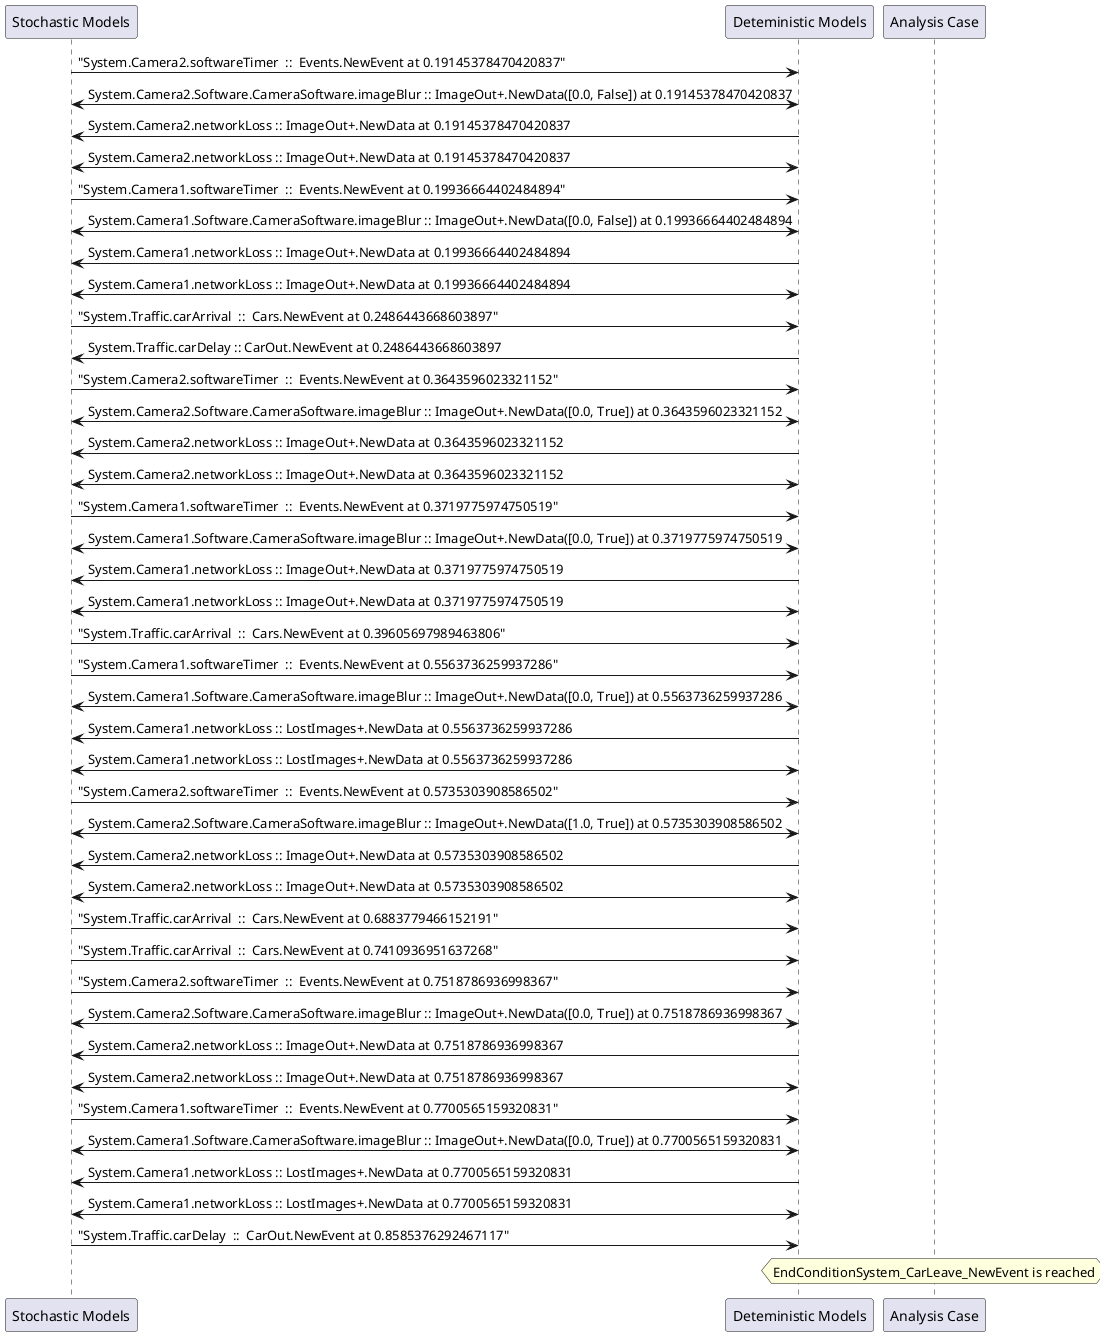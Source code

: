 
	@startuml
	participant "Stochastic Models" as stochmodel
	participant "Deteministic Models" as detmodel
	participant "Analysis Case" as analysis
	{18421_stop} stochmodel -> detmodel : "System.Camera2.softwareTimer  ::  Events.NewEvent at 0.19145378470420837"
detmodel <-> stochmodel : System.Camera2.Software.CameraSoftware.imageBlur :: ImageOut+.NewData([0.0, False]) at 0.19145378470420837
detmodel -> stochmodel : System.Camera2.networkLoss :: ImageOut+.NewData at 0.19145378470420837
detmodel <-> stochmodel : System.Camera2.networkLoss :: ImageOut+.NewData at 0.19145378470420837
{18405_stop} stochmodel -> detmodel : "System.Camera1.softwareTimer  ::  Events.NewEvent at 0.19936664402484894"
detmodel <-> stochmodel : System.Camera1.Software.CameraSoftware.imageBlur :: ImageOut+.NewData([0.0, False]) at 0.19936664402484894
detmodel -> stochmodel : System.Camera1.networkLoss :: ImageOut+.NewData at 0.19936664402484894
detmodel <-> stochmodel : System.Camera1.networkLoss :: ImageOut+.NewData at 0.19936664402484894
{18437_stop} stochmodel -> detmodel : "System.Traffic.carArrival  ::  Cars.NewEvent at 0.2486443668603897"
{18449_start} detmodel -> stochmodel : System.Traffic.carDelay :: CarOut.NewEvent at 0.2486443668603897
{18422_stop} stochmodel -> detmodel : "System.Camera2.softwareTimer  ::  Events.NewEvent at 0.3643596023321152"
detmodel <-> stochmodel : System.Camera2.Software.CameraSoftware.imageBlur :: ImageOut+.NewData([0.0, True]) at 0.3643596023321152
detmodel -> stochmodel : System.Camera2.networkLoss :: ImageOut+.NewData at 0.3643596023321152
detmodel <-> stochmodel : System.Camera2.networkLoss :: ImageOut+.NewData at 0.3643596023321152
{18406_stop} stochmodel -> detmodel : "System.Camera1.softwareTimer  ::  Events.NewEvent at 0.3719775974750519"
detmodel <-> stochmodel : System.Camera1.Software.CameraSoftware.imageBlur :: ImageOut+.NewData([0.0, True]) at 0.3719775974750519
detmodel -> stochmodel : System.Camera1.networkLoss :: ImageOut+.NewData at 0.3719775974750519
detmodel <-> stochmodel : System.Camera1.networkLoss :: ImageOut+.NewData at 0.3719775974750519
{18438_stop} stochmodel -> detmodel : "System.Traffic.carArrival  ::  Cars.NewEvent at 0.39605697989463806"
{18407_stop} stochmodel -> detmodel : "System.Camera1.softwareTimer  ::  Events.NewEvent at 0.5563736259937286"
detmodel <-> stochmodel : System.Camera1.Software.CameraSoftware.imageBlur :: ImageOut+.NewData([0.0, True]) at 0.5563736259937286
detmodel -> stochmodel : System.Camera1.networkLoss :: LostImages+.NewData at 0.5563736259937286
detmodel <-> stochmodel : System.Camera1.networkLoss :: LostImages+.NewData at 0.5563736259937286
{18423_stop} stochmodel -> detmodel : "System.Camera2.softwareTimer  ::  Events.NewEvent at 0.5735303908586502"
detmodel <-> stochmodel : System.Camera2.Software.CameraSoftware.imageBlur :: ImageOut+.NewData([1.0, True]) at 0.5735303908586502
detmodel -> stochmodel : System.Camera2.networkLoss :: ImageOut+.NewData at 0.5735303908586502
detmodel <-> stochmodel : System.Camera2.networkLoss :: ImageOut+.NewData at 0.5735303908586502
{18439_stop} stochmodel -> detmodel : "System.Traffic.carArrival  ::  Cars.NewEvent at 0.6883779466152191"
{18440_stop} stochmodel -> detmodel : "System.Traffic.carArrival  ::  Cars.NewEvent at 0.7410936951637268"
{18424_stop} stochmodel -> detmodel : "System.Camera2.softwareTimer  ::  Events.NewEvent at 0.7518786936998367"
detmodel <-> stochmodel : System.Camera2.Software.CameraSoftware.imageBlur :: ImageOut+.NewData([0.0, True]) at 0.7518786936998367
detmodel -> stochmodel : System.Camera2.networkLoss :: ImageOut+.NewData at 0.7518786936998367
detmodel <-> stochmodel : System.Camera2.networkLoss :: ImageOut+.NewData at 0.7518786936998367
{18408_stop} stochmodel -> detmodel : "System.Camera1.softwareTimer  ::  Events.NewEvent at 0.7700565159320831"
detmodel <-> stochmodel : System.Camera1.Software.CameraSoftware.imageBlur :: ImageOut+.NewData([0.0, True]) at 0.7700565159320831
detmodel -> stochmodel : System.Camera1.networkLoss :: LostImages+.NewData at 0.7700565159320831
detmodel <-> stochmodel : System.Camera1.networkLoss :: LostImages+.NewData at 0.7700565159320831
{18449_stop} stochmodel -> detmodel : "System.Traffic.carDelay  ::  CarOut.NewEvent at 0.8585376292467117"
{18449_start} <-> {18449_stop} : delay
hnote over analysis 
EndConditionSystem_CarLeave_NewEvent is reached
endnote
@enduml